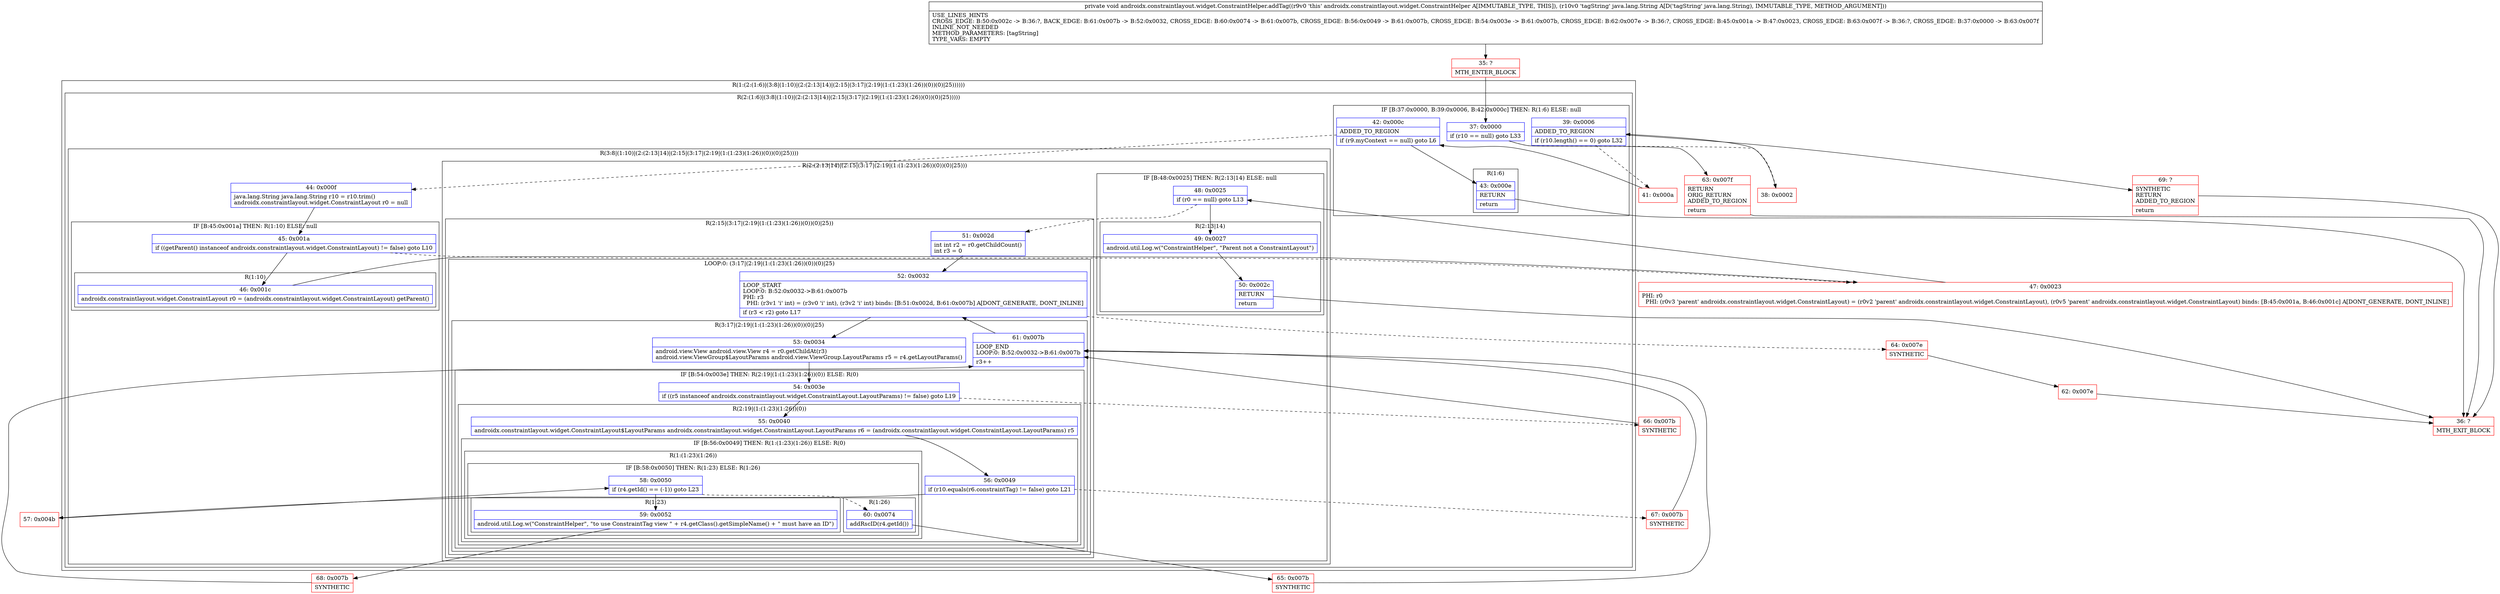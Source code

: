 digraph "CFG forandroidx.constraintlayout.widget.ConstraintHelper.addTag(Ljava\/lang\/String;)V" {
subgraph cluster_Region_241991824 {
label = "R(1:(2:(1:6)|(3:8|(1:10)|(2:(2:13|14)|(2:15|(3:17|(2:19|(1:(1:23)(1:26))(0))(0)|25))))))";
node [shape=record,color=blue];
subgraph cluster_Region_1228548680 {
label = "R(2:(1:6)|(3:8|(1:10)|(2:(2:13|14)|(2:15|(3:17|(2:19|(1:(1:23)(1:26))(0))(0)|25)))))";
node [shape=record,color=blue];
subgraph cluster_IfRegion_337499251 {
label = "IF [B:37:0x0000, B:39:0x0006, B:42:0x000c] THEN: R(1:6) ELSE: null";
node [shape=record,color=blue];
Node_37 [shape=record,label="{37\:\ 0x0000|if (r10 == null) goto L33\l}"];
Node_39 [shape=record,label="{39\:\ 0x0006|ADDED_TO_REGION\l|if (r10.length() == 0) goto L32\l}"];
Node_42 [shape=record,label="{42\:\ 0x000c|ADDED_TO_REGION\l|if (r9.myContext == null) goto L6\l}"];
subgraph cluster_Region_738177241 {
label = "R(1:6)";
node [shape=record,color=blue];
Node_43 [shape=record,label="{43\:\ 0x000e|RETURN\l|return\l}"];
}
}
subgraph cluster_Region_275220173 {
label = "R(3:8|(1:10)|(2:(2:13|14)|(2:15|(3:17|(2:19|(1:(1:23)(1:26))(0))(0)|25))))";
node [shape=record,color=blue];
Node_44 [shape=record,label="{44\:\ 0x000f|java.lang.String java.lang.String r10 = r10.trim()\landroidx.constraintlayout.widget.ConstraintLayout r0 = null\l}"];
subgraph cluster_IfRegion_1098767670 {
label = "IF [B:45:0x001a] THEN: R(1:10) ELSE: null";
node [shape=record,color=blue];
Node_45 [shape=record,label="{45\:\ 0x001a|if ((getParent() instanceof androidx.constraintlayout.widget.ConstraintLayout) != false) goto L10\l}"];
subgraph cluster_Region_2173024 {
label = "R(1:10)";
node [shape=record,color=blue];
Node_46 [shape=record,label="{46\:\ 0x001c|androidx.constraintlayout.widget.ConstraintLayout r0 = (androidx.constraintlayout.widget.ConstraintLayout) getParent()\l}"];
}
}
subgraph cluster_Region_1502463803 {
label = "R(2:(2:13|14)|(2:15|(3:17|(2:19|(1:(1:23)(1:26))(0))(0)|25)))";
node [shape=record,color=blue];
subgraph cluster_IfRegion_1581622477 {
label = "IF [B:48:0x0025] THEN: R(2:13|14) ELSE: null";
node [shape=record,color=blue];
Node_48 [shape=record,label="{48\:\ 0x0025|if (r0 == null) goto L13\l}"];
subgraph cluster_Region_592002613 {
label = "R(2:13|14)";
node [shape=record,color=blue];
Node_49 [shape=record,label="{49\:\ 0x0027|android.util.Log.w(\"ConstraintHelper\", \"Parent not a ConstraintLayout\")\l}"];
Node_50 [shape=record,label="{50\:\ 0x002c|RETURN\l|return\l}"];
}
}
subgraph cluster_Region_1924661286 {
label = "R(2:15|(3:17|(2:19|(1:(1:23)(1:26))(0))(0)|25))";
node [shape=record,color=blue];
Node_51 [shape=record,label="{51\:\ 0x002d|int int r2 = r0.getChildCount()\lint r3 = 0\l}"];
subgraph cluster_LoopRegion_1105861744 {
label = "LOOP:0: (3:17|(2:19|(1:(1:23)(1:26))(0))(0)|25)";
node [shape=record,color=blue];
Node_52 [shape=record,label="{52\:\ 0x0032|LOOP_START\lLOOP:0: B:52:0x0032\-\>B:61:0x007b\lPHI: r3 \l  PHI: (r3v1 'i' int) = (r3v0 'i' int), (r3v2 'i' int) binds: [B:51:0x002d, B:61:0x007b] A[DONT_GENERATE, DONT_INLINE]\l|if (r3 \< r2) goto L17\l}"];
subgraph cluster_Region_1216433960 {
label = "R(3:17|(2:19|(1:(1:23)(1:26))(0))(0)|25)";
node [shape=record,color=blue];
Node_53 [shape=record,label="{53\:\ 0x0034|android.view.View android.view.View r4 = r0.getChildAt(r3)\landroid.view.ViewGroup$LayoutParams android.view.ViewGroup.LayoutParams r5 = r4.getLayoutParams()\l}"];
subgraph cluster_IfRegion_1406361241 {
label = "IF [B:54:0x003e] THEN: R(2:19|(1:(1:23)(1:26))(0)) ELSE: R(0)";
node [shape=record,color=blue];
Node_54 [shape=record,label="{54\:\ 0x003e|if ((r5 instanceof androidx.constraintlayout.widget.ConstraintLayout.LayoutParams) != false) goto L19\l}"];
subgraph cluster_Region_873770852 {
label = "R(2:19|(1:(1:23)(1:26))(0))";
node [shape=record,color=blue];
Node_55 [shape=record,label="{55\:\ 0x0040|androidx.constraintlayout.widget.ConstraintLayout$LayoutParams androidx.constraintlayout.widget.ConstraintLayout.LayoutParams r6 = (androidx.constraintlayout.widget.ConstraintLayout.LayoutParams) r5\l}"];
subgraph cluster_IfRegion_39262875 {
label = "IF [B:56:0x0049] THEN: R(1:(1:23)(1:26)) ELSE: R(0)";
node [shape=record,color=blue];
Node_56 [shape=record,label="{56\:\ 0x0049|if (r10.equals(r6.constraintTag) != false) goto L21\l}"];
subgraph cluster_Region_1978022909 {
label = "R(1:(1:23)(1:26))";
node [shape=record,color=blue];
subgraph cluster_IfRegion_846900044 {
label = "IF [B:58:0x0050] THEN: R(1:23) ELSE: R(1:26)";
node [shape=record,color=blue];
Node_58 [shape=record,label="{58\:\ 0x0050|if (r4.getId() == (\-1)) goto L23\l}"];
subgraph cluster_Region_7414805 {
label = "R(1:23)";
node [shape=record,color=blue];
Node_59 [shape=record,label="{59\:\ 0x0052|android.util.Log.w(\"ConstraintHelper\", \"to use ConstraintTag view \" + r4.getClass().getSimpleName() + \" must have an ID\")\l}"];
}
subgraph cluster_Region_1112261436 {
label = "R(1:26)";
node [shape=record,color=blue];
Node_60 [shape=record,label="{60\:\ 0x0074|addRscID(r4.getId())\l}"];
}
}
}
subgraph cluster_Region_1516100634 {
label = "R(0)";
node [shape=record,color=blue];
}
}
}
subgraph cluster_Region_1843293301 {
label = "R(0)";
node [shape=record,color=blue];
}
}
Node_61 [shape=record,label="{61\:\ 0x007b|LOOP_END\lLOOP:0: B:52:0x0032\-\>B:61:0x007b\l|r3++\l}"];
}
}
}
}
}
}
}
Node_35 [shape=record,color=red,label="{35\:\ ?|MTH_ENTER_BLOCK\l}"];
Node_38 [shape=record,color=red,label="{38\:\ 0x0002}"];
Node_41 [shape=record,color=red,label="{41\:\ 0x000a}"];
Node_36 [shape=record,color=red,label="{36\:\ ?|MTH_EXIT_BLOCK\l}"];
Node_47 [shape=record,color=red,label="{47\:\ 0x0023|PHI: r0 \l  PHI: (r0v3 'parent' androidx.constraintlayout.widget.ConstraintLayout) = (r0v2 'parent' androidx.constraintlayout.widget.ConstraintLayout), (r0v5 'parent' androidx.constraintlayout.widget.ConstraintLayout) binds: [B:45:0x001a, B:46:0x001c] A[DONT_GENERATE, DONT_INLINE]\l}"];
Node_57 [shape=record,color=red,label="{57\:\ 0x004b}"];
Node_68 [shape=record,color=red,label="{68\:\ 0x007b|SYNTHETIC\l}"];
Node_65 [shape=record,color=red,label="{65\:\ 0x007b|SYNTHETIC\l}"];
Node_67 [shape=record,color=red,label="{67\:\ 0x007b|SYNTHETIC\l}"];
Node_66 [shape=record,color=red,label="{66\:\ 0x007b|SYNTHETIC\l}"];
Node_64 [shape=record,color=red,label="{64\:\ 0x007e|SYNTHETIC\l}"];
Node_62 [shape=record,color=red,label="{62\:\ 0x007e}"];
Node_69 [shape=record,color=red,label="{69\:\ ?|SYNTHETIC\lRETURN\lADDED_TO_REGION\l|return\l}"];
Node_63 [shape=record,color=red,label="{63\:\ 0x007f|RETURN\lORIG_RETURN\lADDED_TO_REGION\l|return\l}"];
MethodNode[shape=record,label="{private void androidx.constraintlayout.widget.ConstraintHelper.addTag((r9v0 'this' androidx.constraintlayout.widget.ConstraintHelper A[IMMUTABLE_TYPE, THIS]), (r10v0 'tagString' java.lang.String A[D('tagString' java.lang.String), IMMUTABLE_TYPE, METHOD_ARGUMENT]))  | USE_LINES_HINTS\lCROSS_EDGE: B:50:0x002c \-\> B:36:?, BACK_EDGE: B:61:0x007b \-\> B:52:0x0032, CROSS_EDGE: B:60:0x0074 \-\> B:61:0x007b, CROSS_EDGE: B:56:0x0049 \-\> B:61:0x007b, CROSS_EDGE: B:54:0x003e \-\> B:61:0x007b, CROSS_EDGE: B:62:0x007e \-\> B:36:?, CROSS_EDGE: B:45:0x001a \-\> B:47:0x0023, CROSS_EDGE: B:63:0x007f \-\> B:36:?, CROSS_EDGE: B:37:0x0000 \-\> B:63:0x007f\lINLINE_NOT_NEEDED\lMETHOD_PARAMETERS: [tagString]\lTYPE_VARS: EMPTY\l}"];
MethodNode -> Node_35;Node_37 -> Node_38[style=dashed];
Node_37 -> Node_63;
Node_39 -> Node_41[style=dashed];
Node_39 -> Node_69;
Node_42 -> Node_43;
Node_42 -> Node_44[style=dashed];
Node_43 -> Node_36;
Node_44 -> Node_45;
Node_45 -> Node_46;
Node_45 -> Node_47[style=dashed];
Node_46 -> Node_47;
Node_48 -> Node_49;
Node_48 -> Node_51[style=dashed];
Node_49 -> Node_50;
Node_50 -> Node_36;
Node_51 -> Node_52;
Node_52 -> Node_53;
Node_52 -> Node_64[style=dashed];
Node_53 -> Node_54;
Node_54 -> Node_55;
Node_54 -> Node_66[style=dashed];
Node_55 -> Node_56;
Node_56 -> Node_57;
Node_56 -> Node_67[style=dashed];
Node_58 -> Node_59;
Node_58 -> Node_60[style=dashed];
Node_59 -> Node_68;
Node_60 -> Node_65;
Node_61 -> Node_52;
Node_35 -> Node_37;
Node_38 -> Node_39;
Node_41 -> Node_42;
Node_47 -> Node_48;
Node_57 -> Node_58;
Node_68 -> Node_61;
Node_65 -> Node_61;
Node_67 -> Node_61;
Node_66 -> Node_61;
Node_64 -> Node_62;
Node_62 -> Node_36;
Node_69 -> Node_36;
Node_63 -> Node_36;
}

